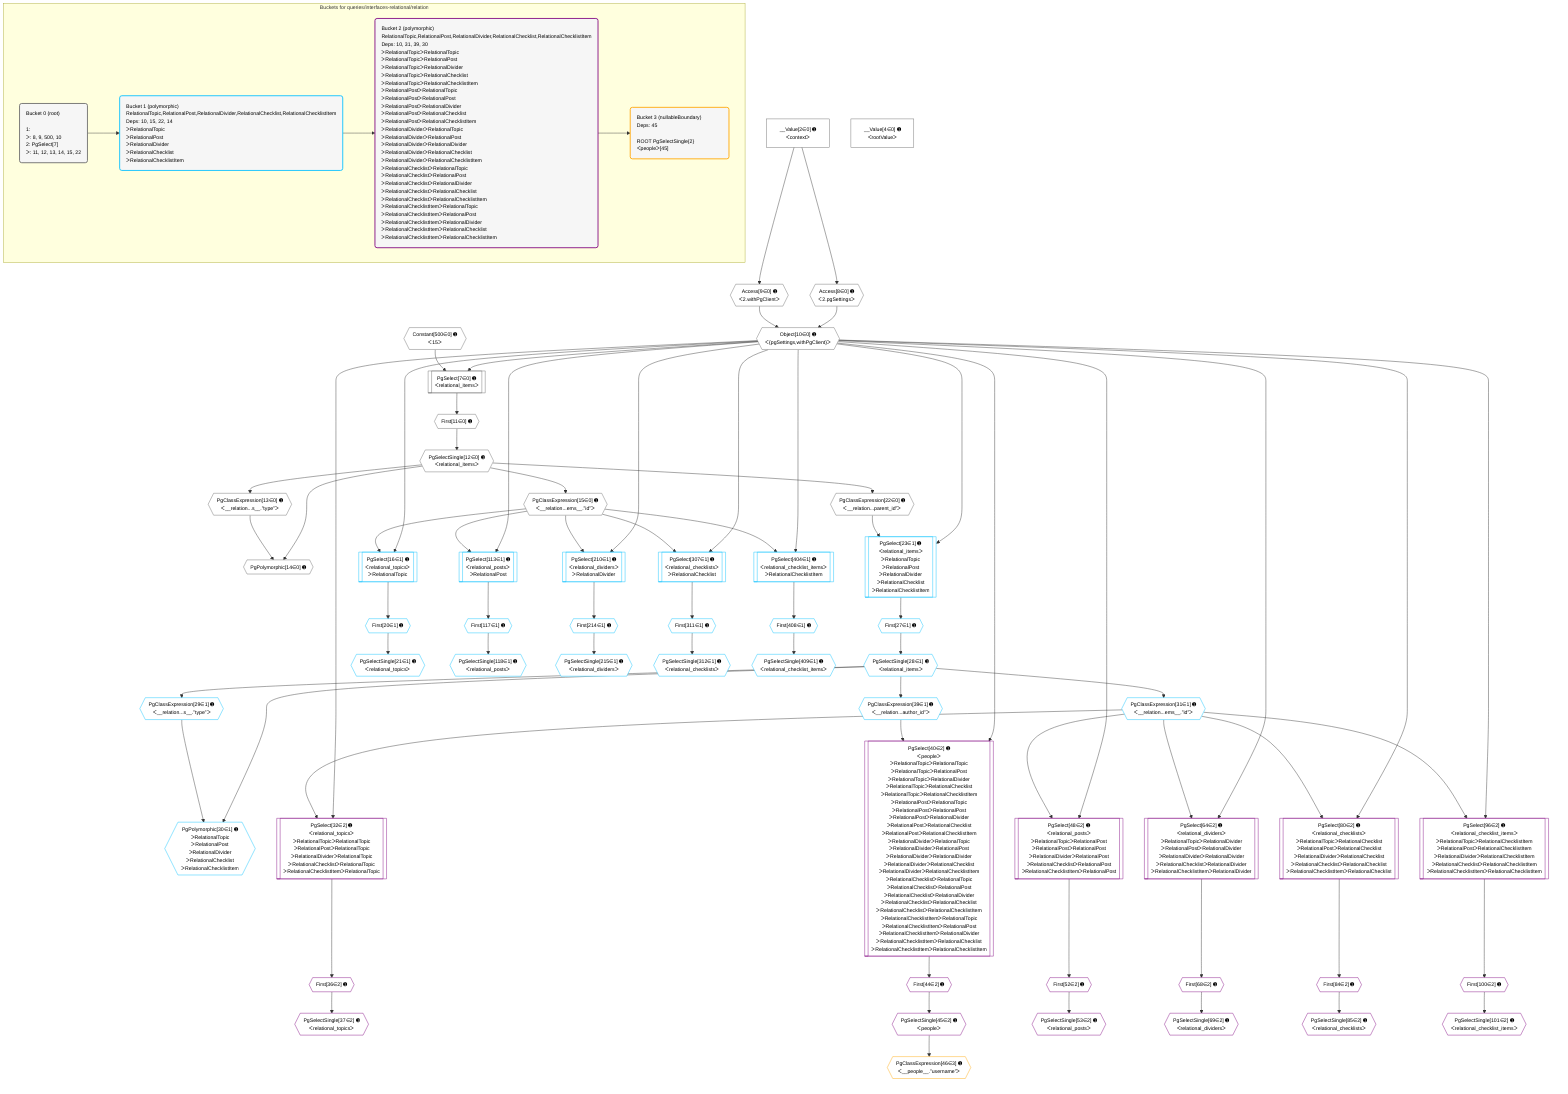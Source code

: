 %%{init: {'themeVariables': { 'fontSize': '12px'}}}%%
graph TD
    classDef path fill:#eee,stroke:#000,color:#000
    classDef plan fill:#fff,stroke-width:1px,color:#000
    classDef itemplan fill:#fff,stroke-width:2px,color:#000
    classDef unbatchedplan fill:#dff,stroke-width:1px,color:#000
    classDef sideeffectplan fill:#fcc,stroke-width:2px,color:#000
    classDef bucket fill:#f6f6f6,color:#000,stroke-width:2px,text-align:left


    %% plan dependencies
    PgSelect7[["PgSelect[7∈0] ➊<br />ᐸrelational_itemsᐳ"]]:::plan
    Object10{{"Object[10∈0] ➊<br />ᐸ{pgSettings,withPgClient}ᐳ"}}:::plan
    Constant500{{"Constant[500∈0] ➊<br />ᐸ15ᐳ"}}:::plan
    Object10 & Constant500 --> PgSelect7
    Access8{{"Access[8∈0] ➊<br />ᐸ2.pgSettingsᐳ"}}:::plan
    Access9{{"Access[9∈0] ➊<br />ᐸ2.withPgClientᐳ"}}:::plan
    Access8 & Access9 --> Object10
    PgPolymorphic14{{"PgPolymorphic[14∈0] ➊"}}:::plan
    PgSelectSingle12{{"PgSelectSingle[12∈0] ➊<br />ᐸrelational_itemsᐳ"}}:::plan
    PgClassExpression13{{"PgClassExpression[13∈0] ➊<br />ᐸ__relation...s__.”type”ᐳ"}}:::plan
    PgSelectSingle12 & PgClassExpression13 --> PgPolymorphic14
    __Value2["__Value[2∈0] ➊<br />ᐸcontextᐳ"]:::plan
    __Value2 --> Access8
    __Value2 --> Access9
    First11{{"First[11∈0] ➊"}}:::plan
    PgSelect7 --> First11
    First11 --> PgSelectSingle12
    PgSelectSingle12 --> PgClassExpression13
    PgClassExpression15{{"PgClassExpression[15∈0] ➊<br />ᐸ__relation...ems__.”id”ᐳ"}}:::plan
    PgSelectSingle12 --> PgClassExpression15
    PgClassExpression22{{"PgClassExpression[22∈0] ➊<br />ᐸ__relation...parent_id”ᐳ"}}:::plan
    PgSelectSingle12 --> PgClassExpression22
    __Value4["__Value[4∈0] ➊<br />ᐸrootValueᐳ"]:::plan
    PgSelect16[["PgSelect[16∈1] ➊<br />ᐸrelational_topicsᐳ<br />ᐳRelationalTopic"]]:::plan
    Object10 & PgClassExpression15 --> PgSelect16
    PgSelect23[["PgSelect[23∈1] ➊<br />ᐸrelational_itemsᐳ<br />ᐳRelationalTopic<br />ᐳRelationalPost<br />ᐳRelationalDivider<br />ᐳRelationalChecklist<br />ᐳRelationalChecklistItem"]]:::plan
    Object10 & PgClassExpression22 --> PgSelect23
    PgPolymorphic30{{"PgPolymorphic[30∈1] ➊<br />ᐳRelationalTopic<br />ᐳRelationalPost<br />ᐳRelationalDivider<br />ᐳRelationalChecklist<br />ᐳRelationalChecklistItem"}}:::plan
    PgSelectSingle28{{"PgSelectSingle[28∈1] ➊<br />ᐸrelational_itemsᐳ"}}:::plan
    PgClassExpression29{{"PgClassExpression[29∈1] ➊<br />ᐸ__relation...s__.”type”ᐳ"}}:::plan
    PgSelectSingle28 & PgClassExpression29 --> PgPolymorphic30
    PgSelect113[["PgSelect[113∈1] ➊<br />ᐸrelational_postsᐳ<br />ᐳRelationalPost"]]:::plan
    Object10 & PgClassExpression15 --> PgSelect113
    PgSelect210[["PgSelect[210∈1] ➊<br />ᐸrelational_dividersᐳ<br />ᐳRelationalDivider"]]:::plan
    Object10 & PgClassExpression15 --> PgSelect210
    PgSelect307[["PgSelect[307∈1] ➊<br />ᐸrelational_checklistsᐳ<br />ᐳRelationalChecklist"]]:::plan
    Object10 & PgClassExpression15 --> PgSelect307
    PgSelect404[["PgSelect[404∈1] ➊<br />ᐸrelational_checklist_itemsᐳ<br />ᐳRelationalChecklistItem"]]:::plan
    Object10 & PgClassExpression15 --> PgSelect404
    First20{{"First[20∈1] ➊"}}:::plan
    PgSelect16 --> First20
    PgSelectSingle21{{"PgSelectSingle[21∈1] ➊<br />ᐸrelational_topicsᐳ"}}:::plan
    First20 --> PgSelectSingle21
    First27{{"First[27∈1] ➊"}}:::plan
    PgSelect23 --> First27
    First27 --> PgSelectSingle28
    PgSelectSingle28 --> PgClassExpression29
    PgClassExpression31{{"PgClassExpression[31∈1] ➊<br />ᐸ__relation...ems__.”id”ᐳ"}}:::plan
    PgSelectSingle28 --> PgClassExpression31
    PgClassExpression39{{"PgClassExpression[39∈1] ➊<br />ᐸ__relation...author_id”ᐳ"}}:::plan
    PgSelectSingle28 --> PgClassExpression39
    First117{{"First[117∈1] ➊"}}:::plan
    PgSelect113 --> First117
    PgSelectSingle118{{"PgSelectSingle[118∈1] ➊<br />ᐸrelational_postsᐳ"}}:::plan
    First117 --> PgSelectSingle118
    First214{{"First[214∈1] ➊"}}:::plan
    PgSelect210 --> First214
    PgSelectSingle215{{"PgSelectSingle[215∈1] ➊<br />ᐸrelational_dividersᐳ"}}:::plan
    First214 --> PgSelectSingle215
    First311{{"First[311∈1] ➊"}}:::plan
    PgSelect307 --> First311
    PgSelectSingle312{{"PgSelectSingle[312∈1] ➊<br />ᐸrelational_checklistsᐳ"}}:::plan
    First311 --> PgSelectSingle312
    First408{{"First[408∈1] ➊"}}:::plan
    PgSelect404 --> First408
    PgSelectSingle409{{"PgSelectSingle[409∈1] ➊<br />ᐸrelational_checklist_itemsᐳ"}}:::plan
    First408 --> PgSelectSingle409
    PgSelect32[["PgSelect[32∈2] ➊<br />ᐸrelational_topicsᐳ<br />ᐳRelationalTopicᐳRelationalTopic<br />ᐳRelationalPostᐳRelationalTopic<br />ᐳRelationalDividerᐳRelationalTopic<br />ᐳRelationalChecklistᐳRelationalTopic<br />ᐳRelationalChecklistItemᐳRelationalTopic"]]:::plan
    Object10 & PgClassExpression31 --> PgSelect32
    PgSelect40[["PgSelect[40∈2] ➊<br />ᐸpeopleᐳ<br />ᐳRelationalTopicᐳRelationalTopic<br />ᐳRelationalTopicᐳRelationalPost<br />ᐳRelationalTopicᐳRelationalDivider<br />ᐳRelationalTopicᐳRelationalChecklist<br />ᐳRelationalTopicᐳRelationalChecklistItem<br />ᐳRelationalPostᐳRelationalTopic<br />ᐳRelationalPostᐳRelationalPost<br />ᐳRelationalPostᐳRelationalDivider<br />ᐳRelationalPostᐳRelationalChecklist<br />ᐳRelationalPostᐳRelationalChecklistItem<br />ᐳRelationalDividerᐳRelationalTopic<br />ᐳRelationalDividerᐳRelationalPost<br />ᐳRelationalDividerᐳRelationalDivider<br />ᐳRelationalDividerᐳRelationalChecklist<br />ᐳRelationalDividerᐳRelationalChecklistItem<br />ᐳRelationalChecklistᐳRelationalTopic<br />ᐳRelationalChecklistᐳRelationalPost<br />ᐳRelationalChecklistᐳRelationalDivider<br />ᐳRelationalChecklistᐳRelationalChecklist<br />ᐳRelationalChecklistᐳRelationalChecklistItem<br />ᐳRelationalChecklistItemᐳRelationalTopic<br />ᐳRelationalChecklistItemᐳRelationalPost<br />ᐳRelationalChecklistItemᐳRelationalDivider<br />ᐳRelationalChecklistItemᐳRelationalChecklist<br />ᐳRelationalChecklistItemᐳRelationalChecklistItem"]]:::plan
    Object10 & PgClassExpression39 --> PgSelect40
    PgSelect48[["PgSelect[48∈2] ➊<br />ᐸrelational_postsᐳ<br />ᐳRelationalTopicᐳRelationalPost<br />ᐳRelationalPostᐳRelationalPost<br />ᐳRelationalDividerᐳRelationalPost<br />ᐳRelationalChecklistᐳRelationalPost<br />ᐳRelationalChecklistItemᐳRelationalPost"]]:::plan
    Object10 & PgClassExpression31 --> PgSelect48
    PgSelect64[["PgSelect[64∈2] ➊<br />ᐸrelational_dividersᐳ<br />ᐳRelationalTopicᐳRelationalDivider<br />ᐳRelationalPostᐳRelationalDivider<br />ᐳRelationalDividerᐳRelationalDivider<br />ᐳRelationalChecklistᐳRelationalDivider<br />ᐳRelationalChecklistItemᐳRelationalDivider"]]:::plan
    Object10 & PgClassExpression31 --> PgSelect64
    PgSelect80[["PgSelect[80∈2] ➊<br />ᐸrelational_checklistsᐳ<br />ᐳRelationalTopicᐳRelationalChecklist<br />ᐳRelationalPostᐳRelationalChecklist<br />ᐳRelationalDividerᐳRelationalChecklist<br />ᐳRelationalChecklistᐳRelationalChecklist<br />ᐳRelationalChecklistItemᐳRelationalChecklist"]]:::plan
    Object10 & PgClassExpression31 --> PgSelect80
    PgSelect96[["PgSelect[96∈2] ➊<br />ᐸrelational_checklist_itemsᐳ<br />ᐳRelationalTopicᐳRelationalChecklistItem<br />ᐳRelationalPostᐳRelationalChecklistItem<br />ᐳRelationalDividerᐳRelationalChecklistItem<br />ᐳRelationalChecklistᐳRelationalChecklistItem<br />ᐳRelationalChecklistItemᐳRelationalChecklistItem"]]:::plan
    Object10 & PgClassExpression31 --> PgSelect96
    First36{{"First[36∈2] ➊"}}:::plan
    PgSelect32 --> First36
    PgSelectSingle37{{"PgSelectSingle[37∈2] ➊<br />ᐸrelational_topicsᐳ"}}:::plan
    First36 --> PgSelectSingle37
    First44{{"First[44∈2] ➊"}}:::plan
    PgSelect40 --> First44
    PgSelectSingle45{{"PgSelectSingle[45∈2] ➊<br />ᐸpeopleᐳ"}}:::plan
    First44 --> PgSelectSingle45
    First52{{"First[52∈2] ➊"}}:::plan
    PgSelect48 --> First52
    PgSelectSingle53{{"PgSelectSingle[53∈2] ➊<br />ᐸrelational_postsᐳ"}}:::plan
    First52 --> PgSelectSingle53
    First68{{"First[68∈2] ➊"}}:::plan
    PgSelect64 --> First68
    PgSelectSingle69{{"PgSelectSingle[69∈2] ➊<br />ᐸrelational_dividersᐳ"}}:::plan
    First68 --> PgSelectSingle69
    First84{{"First[84∈2] ➊"}}:::plan
    PgSelect80 --> First84
    PgSelectSingle85{{"PgSelectSingle[85∈2] ➊<br />ᐸrelational_checklistsᐳ"}}:::plan
    First84 --> PgSelectSingle85
    First100{{"First[100∈2] ➊"}}:::plan
    PgSelect96 --> First100
    PgSelectSingle101{{"PgSelectSingle[101∈2] ➊<br />ᐸrelational_checklist_itemsᐳ"}}:::plan
    First100 --> PgSelectSingle101
    PgClassExpression46{{"PgClassExpression[46∈3] ➊<br />ᐸ__people__.”username”ᐳ"}}:::plan
    PgSelectSingle45 --> PgClassExpression46

    %% define steps

    subgraph "Buckets for queries/interfaces-relational/relation"
    Bucket0("Bucket 0 (root)<br /><br />1: <br />ᐳ: 8, 9, 500, 10<br />2: PgSelect[7]<br />ᐳ: 11, 12, 13, 14, 15, 22"):::bucket
    classDef bucket0 stroke:#696969
    class Bucket0,__Value2,__Value4,PgSelect7,Access8,Access9,Object10,First11,PgSelectSingle12,PgClassExpression13,PgPolymorphic14,PgClassExpression15,PgClassExpression22,Constant500 bucket0
    Bucket1("Bucket 1 (polymorphic)<br />RelationalTopic,RelationalPost,RelationalDivider,RelationalChecklist,RelationalChecklistItem<br />Deps: 10, 15, 22, 14<br />ᐳRelationalTopic<br />ᐳRelationalPost<br />ᐳRelationalDivider<br />ᐳRelationalChecklist<br />ᐳRelationalChecklistItem"):::bucket
    classDef bucket1 stroke:#00bfff
    class Bucket1,PgSelect16,First20,PgSelectSingle21,PgSelect23,First27,PgSelectSingle28,PgClassExpression29,PgPolymorphic30,PgClassExpression31,PgClassExpression39,PgSelect113,First117,PgSelectSingle118,PgSelect210,First214,PgSelectSingle215,PgSelect307,First311,PgSelectSingle312,PgSelect404,First408,PgSelectSingle409 bucket1
    Bucket2("Bucket 2 (polymorphic)<br />RelationalTopic,RelationalPost,RelationalDivider,RelationalChecklist,RelationalChecklistItem<br />Deps: 10, 31, 39, 30<br />ᐳRelationalTopicᐳRelationalTopic<br />ᐳRelationalTopicᐳRelationalPost<br />ᐳRelationalTopicᐳRelationalDivider<br />ᐳRelationalTopicᐳRelationalChecklist<br />ᐳRelationalTopicᐳRelationalChecklistItem<br />ᐳRelationalPostᐳRelationalTopic<br />ᐳRelationalPostᐳRelationalPost<br />ᐳRelationalPostᐳRelationalDivider<br />ᐳRelationalPostᐳRelationalChecklist<br />ᐳRelationalPostᐳRelationalChecklistItem<br />ᐳRelationalDividerᐳRelationalTopic<br />ᐳRelationalDividerᐳRelationalPost<br />ᐳRelationalDividerᐳRelationalDivider<br />ᐳRelationalDividerᐳRelationalChecklist<br />ᐳRelationalDividerᐳRelationalChecklistItem<br />ᐳRelationalChecklistᐳRelationalTopic<br />ᐳRelationalChecklistᐳRelationalPost<br />ᐳRelationalChecklistᐳRelationalDivider<br />ᐳRelationalChecklistᐳRelationalChecklist<br />ᐳRelationalChecklistᐳRelationalChecklistItem<br />ᐳRelationalChecklistItemᐳRelationalTopic<br />ᐳRelationalChecklistItemᐳRelationalPost<br />ᐳRelationalChecklistItemᐳRelationalDivider<br />ᐳRelationalChecklistItemᐳRelationalChecklist<br />ᐳRelationalChecklistItemᐳRelationalChecklistItem"):::bucket
    classDef bucket2 stroke:#7f007f
    class Bucket2,PgSelect32,First36,PgSelectSingle37,PgSelect40,First44,PgSelectSingle45,PgSelect48,First52,PgSelectSingle53,PgSelect64,First68,PgSelectSingle69,PgSelect80,First84,PgSelectSingle85,PgSelect96,First100,PgSelectSingle101 bucket2
    Bucket3("Bucket 3 (nullableBoundary)<br />Deps: 45<br /><br />ROOT PgSelectSingle{2}ᐸpeopleᐳ[45]"):::bucket
    classDef bucket3 stroke:#ffa500
    class Bucket3,PgClassExpression46 bucket3
    Bucket0 --> Bucket1
    Bucket1 --> Bucket2
    Bucket2 --> Bucket3
    end